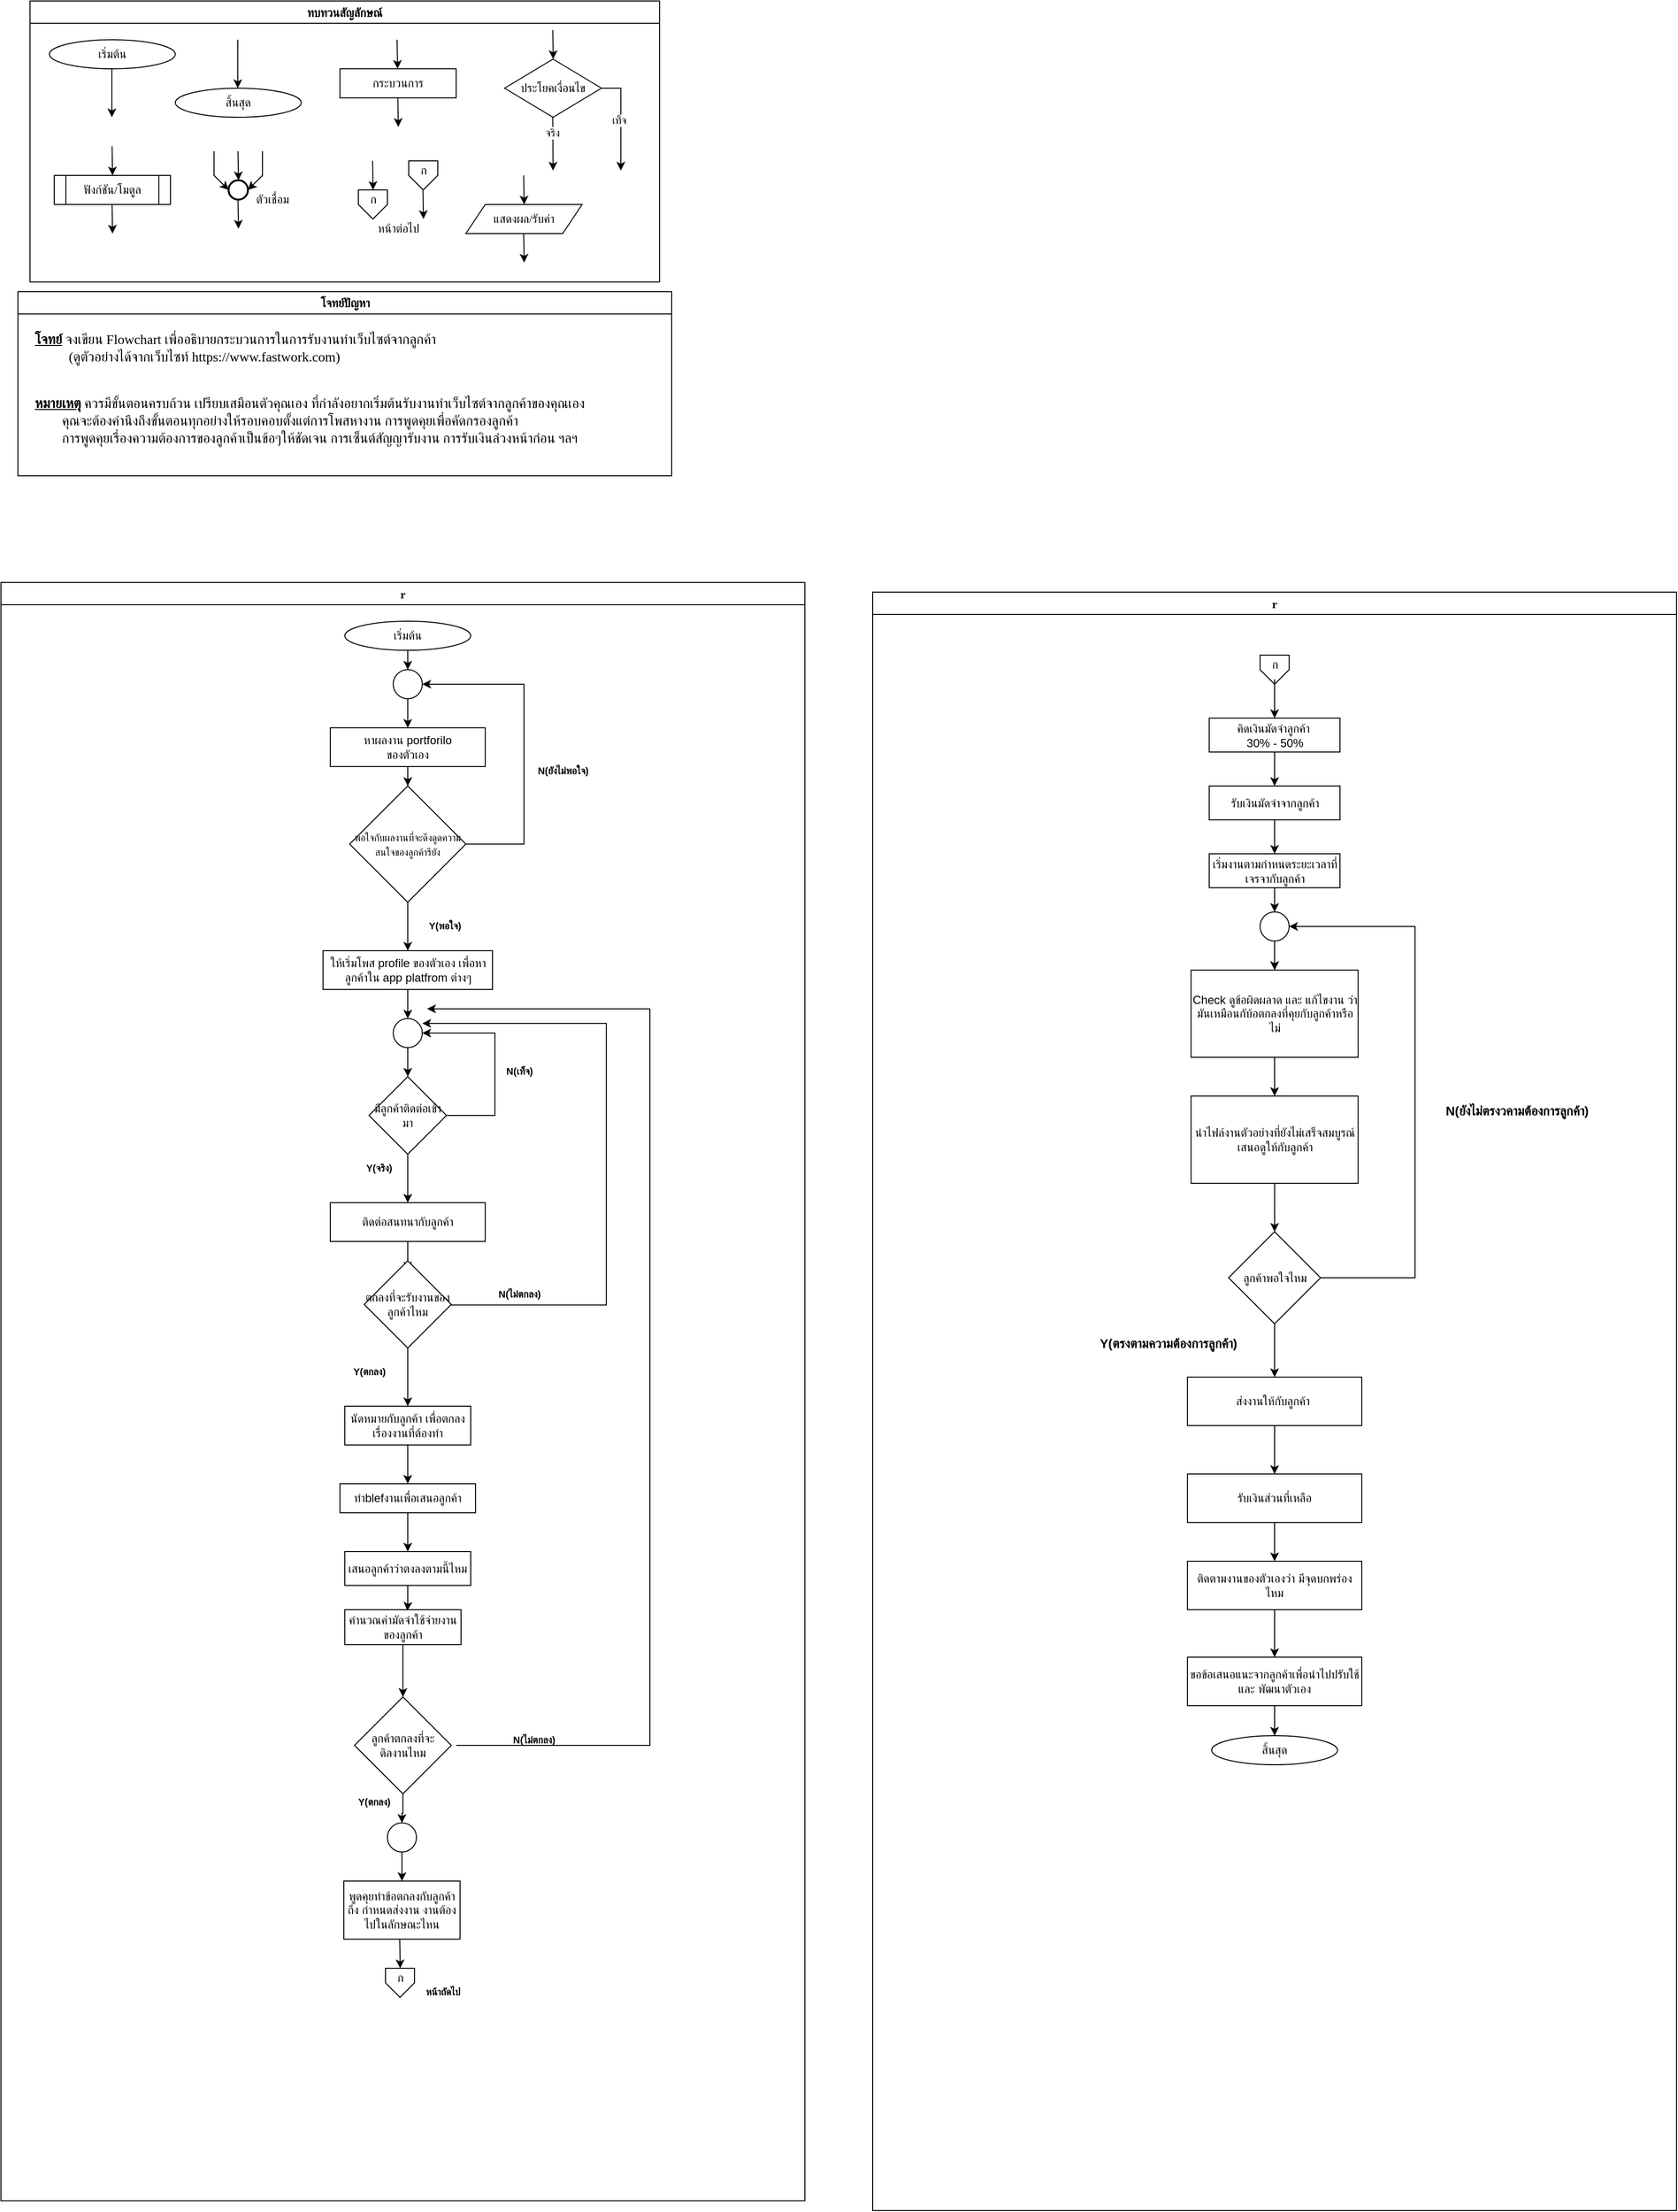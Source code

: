 <mxfile version="28.0.1">
  <diagram name="Page-1" id="x7aE3kxItg45fve8d4ma">
    <mxGraphModel dx="2505" dy="1072" grid="1" gridSize="10" guides="1" tooltips="1" connect="1" arrows="1" fold="1" page="1" pageScale="1" pageWidth="827" pageHeight="1169" math="0" shadow="0">
      <root>
        <mxCell id="0" />
        <mxCell id="1" parent="0" />
        <mxCell id="FYdLCkPqZ9HrTAAn0Wp5-1" value="ทบทวนสัญลักษณ์" style="swimlane;fontFamily=Sarabun;fontSource=https%3A%2F%2Ffonts.googleapis.com%2Fcss%3Ffamily%3DSarabun;" vertex="1" parent="1">
          <mxGeometry x="-720" y="20" width="650" height="290" as="geometry" />
        </mxCell>
        <mxCell id="FYdLCkPqZ9HrTAAn0Wp5-2" value="&lt;font data-font-src=&quot;https://fonts.googleapis.com/css?family=Sarabun&quot; face=&quot;Sarabun&quot;&gt;เริ่มต้น&lt;/font&gt;" style="ellipse;whiteSpace=wrap;html=1;" vertex="1" parent="FYdLCkPqZ9HrTAAn0Wp5-1">
          <mxGeometry x="20" y="40" width="130" height="30" as="geometry" />
        </mxCell>
        <mxCell id="FYdLCkPqZ9HrTAAn0Wp5-3" value="" style="endArrow=classic;html=1;rounded=0;" edge="1" parent="FYdLCkPqZ9HrTAAn0Wp5-1">
          <mxGeometry width="50" height="50" relative="1" as="geometry">
            <mxPoint x="84.5" y="70" as="sourcePoint" />
            <mxPoint x="84.5" y="120" as="targetPoint" />
          </mxGeometry>
        </mxCell>
        <mxCell id="FYdLCkPqZ9HrTAAn0Wp5-4" value="&lt;font face=&quot;Sarabun&quot;&gt;สิ้นสุด&lt;/font&gt;" style="ellipse;whiteSpace=wrap;html=1;" vertex="1" parent="FYdLCkPqZ9HrTAAn0Wp5-1">
          <mxGeometry x="150" y="90" width="130" height="30" as="geometry" />
        </mxCell>
        <mxCell id="FYdLCkPqZ9HrTAAn0Wp5-5" value="" style="endArrow=classic;html=1;rounded=0;" edge="1" parent="FYdLCkPqZ9HrTAAn0Wp5-1">
          <mxGeometry width="50" height="50" relative="1" as="geometry">
            <mxPoint x="214.5" y="40" as="sourcePoint" />
            <mxPoint x="214.5" y="90" as="targetPoint" />
          </mxGeometry>
        </mxCell>
        <mxCell id="FYdLCkPqZ9HrTAAn0Wp5-6" value="กระบวนการ" style="rounded=0;whiteSpace=wrap;html=1;fontFamily=Sarabun;fontSource=https%3A%2F%2Ffonts.googleapis.com%2Fcss%3Ffamily%3DSarabun;" vertex="1" parent="FYdLCkPqZ9HrTAAn0Wp5-1">
          <mxGeometry x="320" y="70" width="120" height="30" as="geometry" />
        </mxCell>
        <mxCell id="FYdLCkPqZ9HrTAAn0Wp5-7" value="" style="endArrow=classic;html=1;rounded=0;" edge="1" parent="FYdLCkPqZ9HrTAAn0Wp5-1">
          <mxGeometry width="50" height="50" relative="1" as="geometry">
            <mxPoint x="379" y="40" as="sourcePoint" />
            <mxPoint x="379.5" y="70" as="targetPoint" />
          </mxGeometry>
        </mxCell>
        <mxCell id="FYdLCkPqZ9HrTAAn0Wp5-8" value="" style="endArrow=classic;html=1;rounded=0;" edge="1" parent="FYdLCkPqZ9HrTAAn0Wp5-1">
          <mxGeometry width="50" height="50" relative="1" as="geometry">
            <mxPoint x="379.75" y="100" as="sourcePoint" />
            <mxPoint x="380.25" y="130" as="targetPoint" />
          </mxGeometry>
        </mxCell>
        <mxCell id="FYdLCkPqZ9HrTAAn0Wp5-9" value="ประโยคเงื่อนไข" style="rhombus;whiteSpace=wrap;html=1;fontFamily=Sarabun;fontSource=https%3A%2F%2Ffonts.googleapis.com%2Fcss%3Ffamily%3DSarabun;" vertex="1" parent="FYdLCkPqZ9HrTAAn0Wp5-1">
          <mxGeometry x="490" y="60" width="100" height="60" as="geometry" />
        </mxCell>
        <mxCell id="FYdLCkPqZ9HrTAAn0Wp5-10" value="" style="endArrow=classic;html=1;rounded=0;" edge="1" parent="FYdLCkPqZ9HrTAAn0Wp5-1">
          <mxGeometry width="50" height="50" relative="1" as="geometry">
            <mxPoint x="539.71" y="30" as="sourcePoint" />
            <mxPoint x="540.21" y="60" as="targetPoint" />
          </mxGeometry>
        </mxCell>
        <mxCell id="FYdLCkPqZ9HrTAAn0Wp5-11" value="" style="endArrow=classic;html=1;rounded=0;" edge="1" parent="FYdLCkPqZ9HrTAAn0Wp5-1">
          <mxGeometry width="50" height="50" relative="1" as="geometry">
            <mxPoint x="539.71" y="120" as="sourcePoint" />
            <mxPoint x="540" y="175" as="targetPoint" />
          </mxGeometry>
        </mxCell>
        <mxCell id="FYdLCkPqZ9HrTAAn0Wp5-12" value="จริง" style="edgeLabel;html=1;align=center;verticalAlign=middle;resizable=0;points=[];fontFamily=Sarabun;fontSource=https%3A%2F%2Ffonts.googleapis.com%2Fcss%3Ffamily%3DSarabun;" vertex="1" connectable="0" parent="FYdLCkPqZ9HrTAAn0Wp5-11">
          <mxGeometry x="-0.414" y="-1" relative="1" as="geometry">
            <mxPoint as="offset" />
          </mxGeometry>
        </mxCell>
        <mxCell id="FYdLCkPqZ9HrTAAn0Wp5-13" value="" style="endArrow=classic;html=1;rounded=0;exitX=1;exitY=0.5;exitDx=0;exitDy=0;" edge="1" parent="FYdLCkPqZ9HrTAAn0Wp5-1" source="FYdLCkPqZ9HrTAAn0Wp5-9">
          <mxGeometry width="50" height="50" relative="1" as="geometry">
            <mxPoint x="620" y="95" as="sourcePoint" />
            <mxPoint x="610" y="175" as="targetPoint" />
            <Array as="points">
              <mxPoint x="610" y="90" />
            </Array>
          </mxGeometry>
        </mxCell>
        <mxCell id="FYdLCkPqZ9HrTAAn0Wp5-14" value="&lt;font data-font-src=&quot;https://fonts.googleapis.com/css?family=Sarabun&quot; face=&quot;Sarabun&quot;&gt;เท็จ&lt;/font&gt;" style="edgeLabel;html=1;align=center;verticalAlign=middle;resizable=0;points=[];" vertex="1" connectable="0" parent="FYdLCkPqZ9HrTAAn0Wp5-13">
          <mxGeometry x="-0.002" y="-2" relative="1" as="geometry">
            <mxPoint as="offset" />
          </mxGeometry>
        </mxCell>
        <mxCell id="FYdLCkPqZ9HrTAAn0Wp5-15" value="&lt;font data-font-src=&quot;https://fonts.googleapis.com/css?family=Sarabun&quot; face=&quot;Sarabun&quot;&gt;ฟังก์ชัน/โมดูล&lt;/font&gt;" style="shape=process;whiteSpace=wrap;html=1;backgroundOutline=1;" vertex="1" parent="FYdLCkPqZ9HrTAAn0Wp5-1">
          <mxGeometry x="25" y="180" width="120" height="30" as="geometry" />
        </mxCell>
        <mxCell id="FYdLCkPqZ9HrTAAn0Wp5-16" value="" style="endArrow=classic;html=1;rounded=0;" edge="1" parent="FYdLCkPqZ9HrTAAn0Wp5-1">
          <mxGeometry width="50" height="50" relative="1" as="geometry">
            <mxPoint x="84.71" y="150" as="sourcePoint" />
            <mxPoint x="85.21" y="180" as="targetPoint" />
          </mxGeometry>
        </mxCell>
        <mxCell id="FYdLCkPqZ9HrTAAn0Wp5-17" value="" style="endArrow=classic;html=1;rounded=0;" edge="1" parent="FYdLCkPqZ9HrTAAn0Wp5-1">
          <mxGeometry width="50" height="50" relative="1" as="geometry">
            <mxPoint x="84.71" y="210" as="sourcePoint" />
            <mxPoint x="85.21" y="240" as="targetPoint" />
          </mxGeometry>
        </mxCell>
        <mxCell id="FYdLCkPqZ9HrTAAn0Wp5-18" value="" style="strokeWidth=2;html=1;shape=mxgraph.flowchart.start_2;whiteSpace=wrap;" vertex="1" parent="FYdLCkPqZ9HrTAAn0Wp5-1">
          <mxGeometry x="205" y="185" width="20" height="20" as="geometry" />
        </mxCell>
        <mxCell id="FYdLCkPqZ9HrTAAn0Wp5-19" value="" style="endArrow=classic;html=1;rounded=0;" edge="1" parent="FYdLCkPqZ9HrTAAn0Wp5-1">
          <mxGeometry width="50" height="50" relative="1" as="geometry">
            <mxPoint x="214.71" y="155" as="sourcePoint" />
            <mxPoint x="215.21" y="185" as="targetPoint" />
          </mxGeometry>
        </mxCell>
        <mxCell id="FYdLCkPqZ9HrTAAn0Wp5-20" value="" style="endArrow=classic;html=1;rounded=0;entryX=0;entryY=0.5;entryDx=0;entryDy=0;entryPerimeter=0;" edge="1" parent="FYdLCkPqZ9HrTAAn0Wp5-1" target="FYdLCkPqZ9HrTAAn0Wp5-18">
          <mxGeometry width="50" height="50" relative="1" as="geometry">
            <mxPoint x="190.0" y="155" as="sourcePoint" />
            <mxPoint x="190.5" y="185" as="targetPoint" />
            <Array as="points">
              <mxPoint x="190" y="180" />
            </Array>
          </mxGeometry>
        </mxCell>
        <mxCell id="FYdLCkPqZ9HrTAAn0Wp5-21" value="" style="endArrow=classic;html=1;rounded=0;entryX=1;entryY=0.5;entryDx=0;entryDy=0;entryPerimeter=0;" edge="1" parent="FYdLCkPqZ9HrTAAn0Wp5-1" target="FYdLCkPqZ9HrTAAn0Wp5-18">
          <mxGeometry width="50" height="50" relative="1" as="geometry">
            <mxPoint x="240.0" y="155" as="sourcePoint" />
            <mxPoint x="240.5" y="185" as="targetPoint" />
            <Array as="points">
              <mxPoint x="240" y="180" />
            </Array>
          </mxGeometry>
        </mxCell>
        <mxCell id="FYdLCkPqZ9HrTAAn0Wp5-22" value="" style="endArrow=classic;html=1;rounded=0;" edge="1" parent="FYdLCkPqZ9HrTAAn0Wp5-1">
          <mxGeometry width="50" height="50" relative="1" as="geometry">
            <mxPoint x="214.71" y="205" as="sourcePoint" />
            <mxPoint x="215.21" y="235" as="targetPoint" />
          </mxGeometry>
        </mxCell>
        <mxCell id="FYdLCkPqZ9HrTAAn0Wp5-23" value="&lt;font data-font-src=&quot;https://fonts.googleapis.com/css?family=Sarabun&quot; face=&quot;Sarabun&quot;&gt;ตัวเชื่อม&lt;/font&gt;" style="text;html=1;align=center;verticalAlign=middle;resizable=0;points=[];autosize=1;strokeColor=none;fillColor=none;" vertex="1" parent="FYdLCkPqZ9HrTAAn0Wp5-1">
          <mxGeometry x="220" y="190" width="60" height="30" as="geometry" />
        </mxCell>
        <mxCell id="FYdLCkPqZ9HrTAAn0Wp5-24" value="" style="endArrow=classic;html=1;rounded=0;" edge="1" parent="FYdLCkPqZ9HrTAAn0Wp5-1">
          <mxGeometry width="50" height="50" relative="1" as="geometry">
            <mxPoint x="353.71" y="165" as="sourcePoint" />
            <mxPoint x="354.21" y="195" as="targetPoint" />
          </mxGeometry>
        </mxCell>
        <mxCell id="FYdLCkPqZ9HrTAAn0Wp5-25" value="" style="verticalLabelPosition=bottom;verticalAlign=top;html=1;shape=offPageConnector;rounded=0;size=0.5;" vertex="1" parent="FYdLCkPqZ9HrTAAn0Wp5-1">
          <mxGeometry x="339" y="195" width="30" height="30" as="geometry" />
        </mxCell>
        <mxCell id="FYdLCkPqZ9HrTAAn0Wp5-26" value="" style="endArrow=classic;html=1;rounded=0;" edge="1" parent="FYdLCkPqZ9HrTAAn0Wp5-1">
          <mxGeometry width="50" height="50" relative="1" as="geometry">
            <mxPoint x="405.71" y="195" as="sourcePoint" />
            <mxPoint x="406.21" y="225" as="targetPoint" />
          </mxGeometry>
        </mxCell>
        <mxCell id="FYdLCkPqZ9HrTAAn0Wp5-27" value="" style="verticalLabelPosition=bottom;verticalAlign=top;html=1;shape=offPageConnector;rounded=0;size=0.5;" vertex="1" parent="FYdLCkPqZ9HrTAAn0Wp5-1">
          <mxGeometry x="391" y="165" width="30" height="30" as="geometry" />
        </mxCell>
        <mxCell id="FYdLCkPqZ9HrTAAn0Wp5-28" value="หน้าต่อไป" style="text;html=1;align=center;verticalAlign=middle;resizable=0;points=[];autosize=1;strokeColor=none;fillColor=none;fontFamily=Sarabun;fontSource=https%3A%2F%2Ffonts.googleapis.com%2Fcss%3Ffamily%3DSarabun;" vertex="1" parent="FYdLCkPqZ9HrTAAn0Wp5-1">
          <mxGeometry x="345" y="220" width="70" height="30" as="geometry" />
        </mxCell>
        <mxCell id="FYdLCkPqZ9HrTAAn0Wp5-29" value="ก" style="text;html=1;align=center;verticalAlign=middle;resizable=0;points=[];autosize=1;strokeColor=none;fillColor=none;fontFamily=Sarabun;fontSource=https%3A%2F%2Ffonts.googleapis.com%2Fcss%3Ffamily%3DSarabun;" vertex="1" parent="FYdLCkPqZ9HrTAAn0Wp5-1">
          <mxGeometry x="339" y="190" width="30" height="30" as="geometry" />
        </mxCell>
        <mxCell id="FYdLCkPqZ9HrTAAn0Wp5-30" value="ก" style="text;html=1;align=center;verticalAlign=middle;resizable=0;points=[];autosize=1;strokeColor=none;fillColor=none;fontFamily=Sarabun;fontSource=https%3A%2F%2Ffonts.googleapis.com%2Fcss%3Ffamily%3DSarabun;" vertex="1" parent="FYdLCkPqZ9HrTAAn0Wp5-1">
          <mxGeometry x="391" y="160" width="30" height="30" as="geometry" />
        </mxCell>
        <mxCell id="FYdLCkPqZ9HrTAAn0Wp5-31" value="แสดงผล/รับค่า" style="shape=parallelogram;perimeter=parallelogramPerimeter;whiteSpace=wrap;html=1;fixedSize=1;fontFamily=Sarabun;fontSource=https%3A%2F%2Ffonts.googleapis.com%2Fcss%3Ffamily%3DSarabun;" vertex="1" parent="FYdLCkPqZ9HrTAAn0Wp5-1">
          <mxGeometry x="450" y="210" width="120" height="30" as="geometry" />
        </mxCell>
        <mxCell id="FYdLCkPqZ9HrTAAn0Wp5-32" value="" style="endArrow=classic;html=1;rounded=0;" edge="1" parent="FYdLCkPqZ9HrTAAn0Wp5-1">
          <mxGeometry width="50" height="50" relative="1" as="geometry">
            <mxPoint x="509.71" y="180" as="sourcePoint" />
            <mxPoint x="510.21" y="210" as="targetPoint" />
          </mxGeometry>
        </mxCell>
        <mxCell id="FYdLCkPqZ9HrTAAn0Wp5-33" value="" style="endArrow=classic;html=1;rounded=0;" edge="1" parent="FYdLCkPqZ9HrTAAn0Wp5-1">
          <mxGeometry width="50" height="50" relative="1" as="geometry">
            <mxPoint x="509.71" y="240" as="sourcePoint" />
            <mxPoint x="510.21" y="270" as="targetPoint" />
          </mxGeometry>
        </mxCell>
        <mxCell id="FYdLCkPqZ9HrTAAn0Wp5-34" value="r" style="swimlane;fontFamily=Sarabun;fontSource=https%3A%2F%2Ffonts.googleapis.com%2Fcss%3Ffamily%3DSarabun;" vertex="1" parent="1">
          <mxGeometry x="-750" y="620" width="830" height="1670" as="geometry" />
        </mxCell>
        <mxCell id="FYdLCkPqZ9HrTAAn0Wp5-51" style="edgeStyle=orthogonalEdgeStyle;rounded=0;orthogonalLoop=1;jettySize=auto;html=1;" edge="1" parent="FYdLCkPqZ9HrTAAn0Wp5-34" source="FYdLCkPqZ9HrTAAn0Wp5-35" target="FYdLCkPqZ9HrTAAn0Wp5-46">
          <mxGeometry relative="1" as="geometry" />
        </mxCell>
        <mxCell id="FYdLCkPqZ9HrTAAn0Wp5-35" value="&lt;font data-font-src=&quot;https://fonts.googleapis.com/css?family=Sarabun&quot; face=&quot;Sarabun&quot;&gt;เริ่มต้น&lt;/font&gt;" style="ellipse;whiteSpace=wrap;html=1;" vertex="1" parent="FYdLCkPqZ9HrTAAn0Wp5-34">
          <mxGeometry x="355" y="40" width="130" height="30" as="geometry" />
        </mxCell>
        <mxCell id="FYdLCkPqZ9HrTAAn0Wp5-48" style="edgeStyle=orthogonalEdgeStyle;rounded=0;orthogonalLoop=1;jettySize=auto;html=1;" edge="1" parent="FYdLCkPqZ9HrTAAn0Wp5-34" source="FYdLCkPqZ9HrTAAn0Wp5-40" target="FYdLCkPqZ9HrTAAn0Wp5-45">
          <mxGeometry relative="1" as="geometry" />
        </mxCell>
        <mxCell id="FYdLCkPqZ9HrTAAn0Wp5-40" value="หาผลงาน portforilo&lt;div&gt;ของตัวเอง&lt;/div&gt;" style="rounded=0;whiteSpace=wrap;html=1;" vertex="1" parent="FYdLCkPqZ9HrTAAn0Wp5-34">
          <mxGeometry x="340" y="150" width="160" height="40" as="geometry" />
        </mxCell>
        <mxCell id="FYdLCkPqZ9HrTAAn0Wp5-53" style="edgeStyle=orthogonalEdgeStyle;rounded=0;orthogonalLoop=1;jettySize=auto;html=1;entryX=1;entryY=0.5;entryDx=0;entryDy=0;" edge="1" parent="FYdLCkPqZ9HrTAAn0Wp5-34" source="FYdLCkPqZ9HrTAAn0Wp5-45" target="FYdLCkPqZ9HrTAAn0Wp5-46">
          <mxGeometry relative="1" as="geometry">
            <Array as="points">
              <mxPoint x="540" y="270" />
              <mxPoint x="540" y="105" />
            </Array>
          </mxGeometry>
        </mxCell>
        <mxCell id="FYdLCkPqZ9HrTAAn0Wp5-59" style="edgeStyle=orthogonalEdgeStyle;rounded=0;orthogonalLoop=1;jettySize=auto;html=1;entryX=0.5;entryY=0;entryDx=0;entryDy=0;" edge="1" parent="FYdLCkPqZ9HrTAAn0Wp5-34" source="FYdLCkPqZ9HrTAAn0Wp5-45" target="FYdLCkPqZ9HrTAAn0Wp5-57">
          <mxGeometry relative="1" as="geometry" />
        </mxCell>
        <mxCell id="FYdLCkPqZ9HrTAAn0Wp5-45" value="&lt;font style=&quot;font-size: 10px;&quot;&gt;พอใจกับผลงานที่จะดึงดูดความสนใจของลูกค้ารึยัง&lt;/font&gt;" style="rhombus;whiteSpace=wrap;html=1;" vertex="1" parent="FYdLCkPqZ9HrTAAn0Wp5-34">
          <mxGeometry x="360" y="210" width="120" height="120" as="geometry" />
        </mxCell>
        <mxCell id="FYdLCkPqZ9HrTAAn0Wp5-49" style="edgeStyle=orthogonalEdgeStyle;rounded=0;orthogonalLoop=1;jettySize=auto;html=1;entryX=0.5;entryY=0;entryDx=0;entryDy=0;" edge="1" parent="FYdLCkPqZ9HrTAAn0Wp5-34" source="FYdLCkPqZ9HrTAAn0Wp5-46" target="FYdLCkPqZ9HrTAAn0Wp5-40">
          <mxGeometry relative="1" as="geometry" />
        </mxCell>
        <mxCell id="FYdLCkPqZ9HrTAAn0Wp5-46" value="" style="ellipse;whiteSpace=wrap;html=1;aspect=fixed;" vertex="1" parent="FYdLCkPqZ9HrTAAn0Wp5-34">
          <mxGeometry x="405" y="90" width="30" height="30" as="geometry" />
        </mxCell>
        <mxCell id="FYdLCkPqZ9HrTAAn0Wp5-47" value="" style="edgeStyle=orthogonalEdgeStyle;rounded=0;orthogonalLoop=1;jettySize=auto;html=1;" edge="1" parent="FYdLCkPqZ9HrTAAn0Wp5-34">
          <mxGeometry relative="1" as="geometry">
            <mxPoint x="419.58" y="80" as="targetPoint" />
            <mxPoint x="419.58" y="80" as="sourcePoint" />
          </mxGeometry>
        </mxCell>
        <mxCell id="FYdLCkPqZ9HrTAAn0Wp5-54" value="&lt;font style=&quot;font-size: 10px;&quot;&gt;N(ยังไม่พอใจ)&lt;/font&gt;" style="text;strokeColor=none;fillColor=none;html=1;fontSize=24;fontStyle=1;verticalAlign=middle;align=center;" vertex="1" parent="FYdLCkPqZ9HrTAAn0Wp5-34">
          <mxGeometry x="530" y="170" width="100" height="40" as="geometry" />
        </mxCell>
        <mxCell id="FYdLCkPqZ9HrTAAn0Wp5-56" value="&lt;span style=&quot;font-size: 10px;&quot;&gt;Y(พอใจ)&lt;/span&gt;" style="text;strokeColor=none;fillColor=none;html=1;fontSize=24;fontStyle=1;verticalAlign=middle;align=center;" vertex="1" parent="FYdLCkPqZ9HrTAAn0Wp5-34">
          <mxGeometry x="407.5" y="330" width="100" height="40" as="geometry" />
        </mxCell>
        <mxCell id="FYdLCkPqZ9HrTAAn0Wp5-62" style="edgeStyle=orthogonalEdgeStyle;rounded=0;orthogonalLoop=1;jettySize=auto;html=1;entryX=0.5;entryY=0;entryDx=0;entryDy=0;" edge="1" parent="FYdLCkPqZ9HrTAAn0Wp5-34" source="FYdLCkPqZ9HrTAAn0Wp5-57" target="FYdLCkPqZ9HrTAAn0Wp5-61">
          <mxGeometry relative="1" as="geometry" />
        </mxCell>
        <mxCell id="FYdLCkPqZ9HrTAAn0Wp5-57" value="ให้เริ่มโพส profile ของตัวเอง เพื่อหาลูกค้าใน app platfrom ต่างๆ" style="rounded=0;whiteSpace=wrap;html=1;" vertex="1" parent="FYdLCkPqZ9HrTAAn0Wp5-34">
          <mxGeometry x="332.5" y="380" width="175" height="40" as="geometry" />
        </mxCell>
        <mxCell id="FYdLCkPqZ9HrTAAn0Wp5-64" style="edgeStyle=orthogonalEdgeStyle;rounded=0;orthogonalLoop=1;jettySize=auto;html=1;entryX=0.5;entryY=0;entryDx=0;entryDy=0;" edge="1" parent="FYdLCkPqZ9HrTAAn0Wp5-34" source="FYdLCkPqZ9HrTAAn0Wp5-61" target="FYdLCkPqZ9HrTAAn0Wp5-63">
          <mxGeometry relative="1" as="geometry" />
        </mxCell>
        <mxCell id="FYdLCkPqZ9HrTAAn0Wp5-61" value="" style="ellipse;whiteSpace=wrap;html=1;aspect=fixed;" vertex="1" parent="FYdLCkPqZ9HrTAAn0Wp5-34">
          <mxGeometry x="405" y="450" width="30" height="30" as="geometry" />
        </mxCell>
        <mxCell id="FYdLCkPqZ9HrTAAn0Wp5-65" style="edgeStyle=orthogonalEdgeStyle;rounded=0;orthogonalLoop=1;jettySize=auto;html=1;entryX=1;entryY=0.5;entryDx=0;entryDy=0;" edge="1" parent="FYdLCkPqZ9HrTAAn0Wp5-34" source="FYdLCkPqZ9HrTAAn0Wp5-63" target="FYdLCkPqZ9HrTAAn0Wp5-61">
          <mxGeometry relative="1" as="geometry">
            <Array as="points">
              <mxPoint x="510" y="550" />
              <mxPoint x="510" y="465" />
            </Array>
          </mxGeometry>
        </mxCell>
        <mxCell id="FYdLCkPqZ9HrTAAn0Wp5-88" style="edgeStyle=orthogonalEdgeStyle;rounded=0;orthogonalLoop=1;jettySize=auto;html=1;" edge="1" parent="FYdLCkPqZ9HrTAAn0Wp5-34" source="FYdLCkPqZ9HrTAAn0Wp5-63">
          <mxGeometry relative="1" as="geometry">
            <mxPoint x="420" y="640" as="targetPoint" />
          </mxGeometry>
        </mxCell>
        <mxCell id="FYdLCkPqZ9HrTAAn0Wp5-63" value="มีลูกค้าติดต่อเข้ามา" style="rhombus;whiteSpace=wrap;html=1;" vertex="1" parent="FYdLCkPqZ9HrTAAn0Wp5-34">
          <mxGeometry x="380" y="510" width="80" height="80" as="geometry" />
        </mxCell>
        <mxCell id="FYdLCkPqZ9HrTAAn0Wp5-66" value="&lt;span style=&quot;font-size: 10px;&quot;&gt;N(เท็จ)&lt;/span&gt;" style="text;strokeColor=none;fillColor=none;html=1;fontSize=24;fontStyle=1;verticalAlign=middle;align=center;" vertex="1" parent="FYdLCkPqZ9HrTAAn0Wp5-34">
          <mxGeometry x="485" y="480" width="100" height="40" as="geometry" />
        </mxCell>
        <mxCell id="FYdLCkPqZ9HrTAAn0Wp5-89" value="&lt;span style=&quot;font-size: 10px;&quot;&gt;Y(จริง)&lt;/span&gt;" style="text;strokeColor=none;fillColor=none;html=1;fontSize=24;fontStyle=1;verticalAlign=middle;align=center;" vertex="1" parent="FYdLCkPqZ9HrTAAn0Wp5-34">
          <mxGeometry x="340" y="580" width="100" height="40" as="geometry" />
        </mxCell>
        <mxCell id="FYdLCkPqZ9HrTAAn0Wp5-93" style="edgeStyle=orthogonalEdgeStyle;rounded=0;orthogonalLoop=1;jettySize=auto;html=1;entryX=0.5;entryY=0;entryDx=0;entryDy=0;" edge="1" parent="FYdLCkPqZ9HrTAAn0Wp5-34" source="FYdLCkPqZ9HrTAAn0Wp5-90">
          <mxGeometry relative="1" as="geometry">
            <mxPoint x="420" y="710" as="targetPoint" />
          </mxGeometry>
        </mxCell>
        <mxCell id="FYdLCkPqZ9HrTAAn0Wp5-90" value="ติดต่อสนทนากับลูกค้า" style="rounded=0;whiteSpace=wrap;html=1;" vertex="1" parent="FYdLCkPqZ9HrTAAn0Wp5-34">
          <mxGeometry x="340" y="640" width="160" height="40" as="geometry" />
        </mxCell>
        <mxCell id="FYdLCkPqZ9HrTAAn0Wp5-99" style="edgeStyle=orthogonalEdgeStyle;rounded=0;orthogonalLoop=1;jettySize=auto;html=1;exitX=0.973;exitY=0.507;exitDx=0;exitDy=0;exitPerimeter=0;" edge="1" parent="FYdLCkPqZ9HrTAAn0Wp5-34" source="FYdLCkPqZ9HrTAAn0Wp5-97">
          <mxGeometry relative="1" as="geometry">
            <mxPoint x="470" y="760" as="sourcePoint" />
            <mxPoint x="435" y="455" as="targetPoint" />
            <Array as="points">
              <mxPoint x="625" y="746" />
              <mxPoint x="625" y="455" />
            </Array>
          </mxGeometry>
        </mxCell>
        <mxCell id="FYdLCkPqZ9HrTAAn0Wp5-107" value="" style="edgeStyle=orthogonalEdgeStyle;rounded=0;orthogonalLoop=1;jettySize=auto;html=1;" edge="1" parent="FYdLCkPqZ9HrTAAn0Wp5-34" source="FYdLCkPqZ9HrTAAn0Wp5-97" target="FYdLCkPqZ9HrTAAn0Wp5-106">
          <mxGeometry relative="1" as="geometry" />
        </mxCell>
        <mxCell id="FYdLCkPqZ9HrTAAn0Wp5-97" value="ตกลงที่จะรับงานของลูกค้าไหม" style="rhombus;whiteSpace=wrap;html=1;rounded=0;" vertex="1" parent="FYdLCkPqZ9HrTAAn0Wp5-34">
          <mxGeometry x="375" y="700" width="90" height="90" as="geometry" />
        </mxCell>
        <mxCell id="FYdLCkPqZ9HrTAAn0Wp5-103" value="&lt;span style=&quot;font-size: 10px;&quot;&gt;N(ไม่ตกลง)&lt;/span&gt;" style="text;strokeColor=none;fillColor=none;html=1;fontSize=24;fontStyle=1;verticalAlign=middle;align=center;" vertex="1" parent="FYdLCkPqZ9HrTAAn0Wp5-34">
          <mxGeometry x="485" y="710" width="100" height="40" as="geometry" />
        </mxCell>
        <mxCell id="FYdLCkPqZ9HrTAAn0Wp5-104" value="&lt;span style=&quot;font-size: 10px;&quot;&gt;Y(ตกลง)&lt;/span&gt;" style="text;strokeColor=none;fillColor=none;html=1;fontSize=24;fontStyle=1;verticalAlign=middle;align=center;" vertex="1" parent="FYdLCkPqZ9HrTAAn0Wp5-34">
          <mxGeometry x="330" y="790" width="100" height="40" as="geometry" />
        </mxCell>
        <mxCell id="FYdLCkPqZ9HrTAAn0Wp5-111" value="" style="edgeStyle=orthogonalEdgeStyle;rounded=0;orthogonalLoop=1;jettySize=auto;html=1;" edge="1" parent="FYdLCkPqZ9HrTAAn0Wp5-34" source="FYdLCkPqZ9HrTAAn0Wp5-106" target="FYdLCkPqZ9HrTAAn0Wp5-110">
          <mxGeometry relative="1" as="geometry" />
        </mxCell>
        <mxCell id="FYdLCkPqZ9HrTAAn0Wp5-106" value="นัดหมายกับลูกค้า เพื่อตกลงเรื่องงานที่ต้องทำ" style="whiteSpace=wrap;html=1;rounded=0;" vertex="1" parent="FYdLCkPqZ9HrTAAn0Wp5-34">
          <mxGeometry x="355" y="850" width="130" height="40" as="geometry" />
        </mxCell>
        <mxCell id="FYdLCkPqZ9HrTAAn0Wp5-114" value="" style="edgeStyle=orthogonalEdgeStyle;rounded=0;orthogonalLoop=1;jettySize=auto;html=1;" edge="1" parent="FYdLCkPqZ9HrTAAn0Wp5-34" source="FYdLCkPqZ9HrTAAn0Wp5-110" target="FYdLCkPqZ9HrTAAn0Wp5-113">
          <mxGeometry relative="1" as="geometry" />
        </mxCell>
        <mxCell id="FYdLCkPqZ9HrTAAn0Wp5-110" value="ทำblefงานเพื่อเสนอลูกค้า" style="whiteSpace=wrap;html=1;rounded=0;" vertex="1" parent="FYdLCkPqZ9HrTAAn0Wp5-34">
          <mxGeometry x="350" y="930" width="140" height="30" as="geometry" />
        </mxCell>
        <mxCell id="FYdLCkPqZ9HrTAAn0Wp5-113" value="เสนอลูกค้าว่าตงลงตามนี้ไหม" style="whiteSpace=wrap;html=1;rounded=0;" vertex="1" parent="FYdLCkPqZ9HrTAAn0Wp5-34">
          <mxGeometry x="355" y="1000" width="130" height="35" as="geometry" />
        </mxCell>
        <mxCell id="FYdLCkPqZ9HrTAAn0Wp5-132" value="" style="edgeStyle=orthogonalEdgeStyle;rounded=0;orthogonalLoop=1;jettySize=auto;html=1;" edge="1" parent="FYdLCkPqZ9HrTAAn0Wp5-34" source="FYdLCkPqZ9HrTAAn0Wp5-136" target="FYdLCkPqZ9HrTAAn0Wp5-131">
          <mxGeometry relative="1" as="geometry" />
        </mxCell>
        <mxCell id="FYdLCkPqZ9HrTAAn0Wp5-115" value="ลูกค้าตกลงที่จะ&lt;div&gt;ดิลงานไหม&lt;/div&gt;" style="rhombus;whiteSpace=wrap;html=1;rounded=0;" vertex="1" parent="FYdLCkPqZ9HrTAAn0Wp5-34">
          <mxGeometry x="365" y="1150" width="100" height="100" as="geometry" />
        </mxCell>
        <mxCell id="FYdLCkPqZ9HrTAAn0Wp5-125" style="edgeStyle=orthogonalEdgeStyle;rounded=0;orthogonalLoop=1;jettySize=auto;html=1;entryX=0.5;entryY=0;entryDx=0;entryDy=0;" edge="1" parent="FYdLCkPqZ9HrTAAn0Wp5-34" source="FYdLCkPqZ9HrTAAn0Wp5-118" target="FYdLCkPqZ9HrTAAn0Wp5-115">
          <mxGeometry relative="1" as="geometry" />
        </mxCell>
        <mxCell id="FYdLCkPqZ9HrTAAn0Wp5-118" value="คำนวณค่ามัดจำใช้จ่ายงานของลูกค้า" style="whiteSpace=wrap;html=1;rounded=0;" vertex="1" parent="FYdLCkPqZ9HrTAAn0Wp5-34">
          <mxGeometry x="355" y="1060" width="120" height="36" as="geometry" />
        </mxCell>
        <mxCell id="FYdLCkPqZ9HrTAAn0Wp5-123" style="edgeStyle=orthogonalEdgeStyle;rounded=0;orthogonalLoop=1;jettySize=auto;html=1;" edge="1" parent="FYdLCkPqZ9HrTAAn0Wp5-34">
          <mxGeometry relative="1" as="geometry">
            <mxPoint x="440" y="440" as="targetPoint" />
            <mxPoint x="470" y="1200" as="sourcePoint" />
            <Array as="points">
              <mxPoint x="670" y="1200" />
              <mxPoint x="670" y="440" />
            </Array>
          </mxGeometry>
        </mxCell>
        <mxCell id="FYdLCkPqZ9HrTAAn0Wp5-124" style="edgeStyle=orthogonalEdgeStyle;rounded=0;orthogonalLoop=1;jettySize=auto;html=1;entryX=0.538;entryY=0.029;entryDx=0;entryDy=0;entryPerimeter=0;" edge="1" parent="FYdLCkPqZ9HrTAAn0Wp5-34" source="FYdLCkPqZ9HrTAAn0Wp5-113" target="FYdLCkPqZ9HrTAAn0Wp5-118">
          <mxGeometry relative="1" as="geometry" />
        </mxCell>
        <mxCell id="FYdLCkPqZ9HrTAAn0Wp5-128" value="&lt;span style=&quot;font-size: 10px;&quot;&gt;N(ไม่ตกลง)&lt;/span&gt;" style="text;strokeColor=none;fillColor=none;html=1;fontSize=24;fontStyle=1;verticalAlign=middle;align=center;" vertex="1" parent="FYdLCkPqZ9HrTAAn0Wp5-34">
          <mxGeometry x="500" y="1170" width="100" height="40" as="geometry" />
        </mxCell>
        <mxCell id="FYdLCkPqZ9HrTAAn0Wp5-129" value="&lt;span style=&quot;font-size: 10px;&quot;&gt;Y(ตกลง)&lt;/span&gt;" style="text;strokeColor=none;fillColor=none;html=1;fontSize=24;fontStyle=1;verticalAlign=middle;align=center;" vertex="1" parent="FYdLCkPqZ9HrTAAn0Wp5-34">
          <mxGeometry x="335" y="1234" width="100" height="40" as="geometry" />
        </mxCell>
        <mxCell id="FYdLCkPqZ9HrTAAn0Wp5-131" value="พูดคุยทำข้อตกลงกับลูกค้าถึง กำหนดส่งงาน งานต้องไปในลักษณะไหน" style="whiteSpace=wrap;html=1;rounded=0;" vertex="1" parent="FYdLCkPqZ9HrTAAn0Wp5-34">
          <mxGeometry x="354" y="1340" width="120" height="60" as="geometry" />
        </mxCell>
        <mxCell id="FYdLCkPqZ9HrTAAn0Wp5-137" value="" style="edgeStyle=orthogonalEdgeStyle;rounded=0;orthogonalLoop=1;jettySize=auto;html=1;" edge="1" parent="FYdLCkPqZ9HrTAAn0Wp5-34" source="FYdLCkPqZ9HrTAAn0Wp5-115" target="FYdLCkPqZ9HrTAAn0Wp5-136">
          <mxGeometry relative="1" as="geometry">
            <mxPoint x="-295" y="1770" as="sourcePoint" />
            <mxPoint x="-295" y="1840" as="targetPoint" />
          </mxGeometry>
        </mxCell>
        <mxCell id="FYdLCkPqZ9HrTAAn0Wp5-136" value="" style="ellipse;whiteSpace=wrap;html=1;aspect=fixed;" vertex="1" parent="FYdLCkPqZ9HrTAAn0Wp5-34">
          <mxGeometry x="399" y="1280" width="30" height="30" as="geometry" />
        </mxCell>
        <mxCell id="FYdLCkPqZ9HrTAAn0Wp5-149" value="" style="endArrow=classic;html=1;rounded=0;" edge="1" parent="FYdLCkPqZ9HrTAAn0Wp5-34">
          <mxGeometry width="50" height="50" relative="1" as="geometry">
            <mxPoint x="411.71" y="1400" as="sourcePoint" />
            <mxPoint x="412.21" y="1430" as="targetPoint" />
          </mxGeometry>
        </mxCell>
        <mxCell id="FYdLCkPqZ9HrTAAn0Wp5-150" value="" style="verticalLabelPosition=bottom;verticalAlign=top;html=1;shape=offPageConnector;rounded=0;size=0.5;" vertex="1" parent="FYdLCkPqZ9HrTAAn0Wp5-34">
          <mxGeometry x="397" y="1430" width="30" height="30" as="geometry" />
        </mxCell>
        <mxCell id="FYdLCkPqZ9HrTAAn0Wp5-152" value="ก" style="text;html=1;align=center;verticalAlign=middle;resizable=0;points=[];autosize=1;strokeColor=none;fillColor=none;fontFamily=Sarabun;fontSource=https%3A%2F%2Ffonts.googleapis.com%2Fcss%3Ffamily%3DSarabun;" vertex="1" parent="FYdLCkPqZ9HrTAAn0Wp5-34">
          <mxGeometry x="397" y="1425" width="30" height="30" as="geometry" />
        </mxCell>
        <mxCell id="FYdLCkPqZ9HrTAAn0Wp5-153" value="&lt;span style=&quot;font-size: 10px;&quot;&gt;หน้าถัดไป&lt;/span&gt;" style="text;strokeColor=none;fillColor=none;html=1;fontSize=24;fontStyle=1;verticalAlign=middle;align=center;" vertex="1" parent="FYdLCkPqZ9HrTAAn0Wp5-34">
          <mxGeometry x="429" y="1445" width="53" height="10" as="geometry" />
        </mxCell>
        <mxCell id="FYdLCkPqZ9HrTAAn0Wp5-37" value="&lt;font data-font-src=&quot;https://fonts.googleapis.com/css?family=Sarabun&quot; face=&quot;Sarabun&quot;&gt;โจทย์ปัญหา&lt;/font&gt;" style="swimlane;whiteSpace=wrap;html=1;" vertex="1" parent="1">
          <mxGeometry x="-732.5" y="320" width="675" height="190" as="geometry" />
        </mxCell>
        <mxCell id="FYdLCkPqZ9HrTAAn0Wp5-38" value="&lt;p style=&quot;line-height: 120%;&quot;&gt;&lt;font data-font-src=&quot;https://fonts.googleapis.com/css?family=Sarabun&quot; face=&quot;Sarabun&quot; style=&quot;font-size: 14px;&quot;&gt;&lt;b&gt;&lt;u&gt;โจทย์&lt;/u&gt;&lt;/b&gt; จงเขียน Flowchart เพื่ออธิบายกระบวนการในการรับงานทำเว็บไซต์จากลูกค้า&lt;br&gt;&amp;nbsp; &amp;nbsp; &amp;nbsp; &amp;nbsp; &amp;nbsp; (ดูตัวอย่างได้จากเว็บไซท์ https://www.fastwork.com)&lt;br&gt;&lt;/font&gt;&lt;br&gt;&lt;/p&gt;&lt;p style=&quot;line-height: 120%;&quot;&gt;&lt;font face=&quot;Sarabun&quot;&gt;&lt;b&gt;&lt;u&gt;หมายเหตุ&lt;/u&gt;&lt;/b&gt;&amp;nbsp;ควรมีขั้นตอนครบถ้วน เปรียบเสมือนตัวคุณเอง ที่กำลังอยากเริ่มต้นรับงานทำเว็บไซต์จากลูกค้าของคุณเอง&lt;br&gt;&amp;nbsp; &amp;nbsp; &amp;nbsp; &amp;nbsp; คุณจะต้องคำนึงถึงขั้นตอนทุกอย่างให้รอบคอบตั้งแต่การโพสหางาน การพูดคุยเพื่อคัดกรองลูกค้า&lt;br&gt;&amp;nbsp; &amp;nbsp; &amp;nbsp; &amp;nbsp; การพูดคุยเรื่องความต้องการของลูกค้าเป็นข้อๆให้ชัดเจน การเซ็นต์สัญญารับงาน การรับเงินล่วงหน้าก่อน ฯลฯ&lt;/font&gt;&lt;/p&gt;&lt;p style=&quot;line-height: 120%;&quot;&gt;&lt;font face=&quot;Sarabun&quot;&gt;&lt;br&gt;&lt;/font&gt;&lt;/p&gt;" style="text;html=1;align=left;verticalAlign=top;resizable=0;points=[];autosize=1;strokeColor=none;fillColor=none;fontSize=14;" vertex="1" parent="FYdLCkPqZ9HrTAAn0Wp5-37">
          <mxGeometry x="15" y="20" width="660" height="200" as="geometry" />
        </mxCell>
        <mxCell id="FYdLCkPqZ9HrTAAn0Wp5-203" value="r" style="swimlane;fontFamily=Sarabun;fontSource=https%3A%2F%2Ffonts.googleapis.com%2Fcss%3Ffamily%3DSarabun;" vertex="1" parent="1">
          <mxGeometry x="150" y="630" width="830" height="1670" as="geometry" />
        </mxCell>
        <mxCell id="FYdLCkPqZ9HrTAAn0Wp5-252" value="" style="verticalLabelPosition=bottom;verticalAlign=top;html=1;shape=offPageConnector;rounded=0;size=0.5;" vertex="1" parent="FYdLCkPqZ9HrTAAn0Wp5-203">
          <mxGeometry x="400" y="65" width="30" height="30" as="geometry" />
        </mxCell>
        <mxCell id="FYdLCkPqZ9HrTAAn0Wp5-256" value="" style="edgeStyle=orthogonalEdgeStyle;rounded=0;orthogonalLoop=1;jettySize=auto;html=1;" edge="1" parent="FYdLCkPqZ9HrTAAn0Wp5-203" source="FYdLCkPqZ9HrTAAn0Wp5-253" target="FYdLCkPqZ9HrTAAn0Wp5-255">
          <mxGeometry relative="1" as="geometry" />
        </mxCell>
        <mxCell id="FYdLCkPqZ9HrTAAn0Wp5-253" value="ก" style="text;html=1;align=center;verticalAlign=middle;resizable=0;points=[];autosize=1;strokeColor=none;fillColor=none;fontFamily=Sarabun;fontSource=https%3A%2F%2Ffonts.googleapis.com%2Fcss%3Ffamily%3DSarabun;" vertex="1" parent="FYdLCkPqZ9HrTAAn0Wp5-203">
          <mxGeometry x="400" y="60" width="30" height="30" as="geometry" />
        </mxCell>
        <mxCell id="FYdLCkPqZ9HrTAAn0Wp5-259" value="" style="edgeStyle=orthogonalEdgeStyle;rounded=0;orthogonalLoop=1;jettySize=auto;html=1;" edge="1" parent="FYdLCkPqZ9HrTAAn0Wp5-203" source="FYdLCkPqZ9HrTAAn0Wp5-255" target="FYdLCkPqZ9HrTAAn0Wp5-258">
          <mxGeometry relative="1" as="geometry" />
        </mxCell>
        <mxCell id="FYdLCkPqZ9HrTAAn0Wp5-255" value="คิดเงินมัดจำลูกค้า&amp;nbsp;&lt;div&gt;30% - 50%&lt;/div&gt;" style="whiteSpace=wrap;html=1;" vertex="1" parent="FYdLCkPqZ9HrTAAn0Wp5-203">
          <mxGeometry x="347.5" y="130" width="135" height="35" as="geometry" />
        </mxCell>
        <mxCell id="FYdLCkPqZ9HrTAAn0Wp5-261" value="" style="edgeStyle=orthogonalEdgeStyle;rounded=0;orthogonalLoop=1;jettySize=auto;html=1;" edge="1" parent="FYdLCkPqZ9HrTAAn0Wp5-203" source="FYdLCkPqZ9HrTAAn0Wp5-258" target="FYdLCkPqZ9HrTAAn0Wp5-260">
          <mxGeometry relative="1" as="geometry" />
        </mxCell>
        <mxCell id="FYdLCkPqZ9HrTAAn0Wp5-258" value="รับเงินมัดจำจากลูกค้า" style="whiteSpace=wrap;html=1;" vertex="1" parent="FYdLCkPqZ9HrTAAn0Wp5-203">
          <mxGeometry x="347.5" y="200" width="135" height="35" as="geometry" />
        </mxCell>
        <mxCell id="FYdLCkPqZ9HrTAAn0Wp5-263" value="" style="edgeStyle=orthogonalEdgeStyle;rounded=0;orthogonalLoop=1;jettySize=auto;html=1;" edge="1" parent="FYdLCkPqZ9HrTAAn0Wp5-203" source="FYdLCkPqZ9HrTAAn0Wp5-264" target="FYdLCkPqZ9HrTAAn0Wp5-262">
          <mxGeometry relative="1" as="geometry" />
        </mxCell>
        <mxCell id="FYdLCkPqZ9HrTAAn0Wp5-260" value="เริ่มงานตามกำหนดระยะเวลาที่เจรจากับลูกค้า" style="whiteSpace=wrap;html=1;" vertex="1" parent="FYdLCkPqZ9HrTAAn0Wp5-203">
          <mxGeometry x="347.5" y="270" width="135" height="35" as="geometry" />
        </mxCell>
        <mxCell id="FYdLCkPqZ9HrTAAn0Wp5-268" value="" style="edgeStyle=orthogonalEdgeStyle;rounded=0;orthogonalLoop=1;jettySize=auto;html=1;" edge="1" parent="FYdLCkPqZ9HrTAAn0Wp5-203" source="FYdLCkPqZ9HrTAAn0Wp5-262" target="FYdLCkPqZ9HrTAAn0Wp5-267">
          <mxGeometry relative="1" as="geometry" />
        </mxCell>
        <mxCell id="FYdLCkPqZ9HrTAAn0Wp5-262" value="Check ดูข้อผิดผลาด และ แก้ไขงาน ว่า มันเหมือนกับ้อตกลงที่คุยกับลูกค้าหรือไม่" style="whiteSpace=wrap;html=1;" vertex="1" parent="FYdLCkPqZ9HrTAAn0Wp5-203">
          <mxGeometry x="328.75" y="390" width="172.5" height="90" as="geometry" />
        </mxCell>
        <mxCell id="FYdLCkPqZ9HrTAAn0Wp5-266" value="" style="edgeStyle=orthogonalEdgeStyle;rounded=0;orthogonalLoop=1;jettySize=auto;html=1;" edge="1" parent="FYdLCkPqZ9HrTAAn0Wp5-203" source="FYdLCkPqZ9HrTAAn0Wp5-264" target="FYdLCkPqZ9HrTAAn0Wp5-262">
          <mxGeometry relative="1" as="geometry" />
        </mxCell>
        <mxCell id="FYdLCkPqZ9HrTAAn0Wp5-264" value="" style="ellipse;whiteSpace=wrap;html=1;aspect=fixed;" vertex="1" parent="FYdLCkPqZ9HrTAAn0Wp5-203">
          <mxGeometry x="400" y="330" width="30" height="30" as="geometry" />
        </mxCell>
        <mxCell id="FYdLCkPqZ9HrTAAn0Wp5-265" value="" style="edgeStyle=orthogonalEdgeStyle;rounded=0;orthogonalLoop=1;jettySize=auto;html=1;" edge="1" parent="FYdLCkPqZ9HrTAAn0Wp5-203" source="FYdLCkPqZ9HrTAAn0Wp5-260" target="FYdLCkPqZ9HrTAAn0Wp5-264">
          <mxGeometry relative="1" as="geometry">
            <mxPoint x="565" y="935" as="sourcePoint" />
            <mxPoint x="565" y="970" as="targetPoint" />
          </mxGeometry>
        </mxCell>
        <mxCell id="FYdLCkPqZ9HrTAAn0Wp5-270" value="" style="edgeStyle=orthogonalEdgeStyle;rounded=0;orthogonalLoop=1;jettySize=auto;html=1;" edge="1" parent="FYdLCkPqZ9HrTAAn0Wp5-203" source="FYdLCkPqZ9HrTAAn0Wp5-267" target="FYdLCkPqZ9HrTAAn0Wp5-269">
          <mxGeometry relative="1" as="geometry" />
        </mxCell>
        <mxCell id="FYdLCkPqZ9HrTAAn0Wp5-267" value="นำไฟล์งานตัวอย่างที่ยังไม่เสร็จสมบูรณ์เสนอดูให้กับลูกค้า" style="whiteSpace=wrap;html=1;" vertex="1" parent="FYdLCkPqZ9HrTAAn0Wp5-203">
          <mxGeometry x="328.75" y="520" width="172.5" height="90" as="geometry" />
        </mxCell>
        <mxCell id="FYdLCkPqZ9HrTAAn0Wp5-271" style="edgeStyle=orthogonalEdgeStyle;rounded=0;orthogonalLoop=1;jettySize=auto;html=1;entryX=1;entryY=0.5;entryDx=0;entryDy=0;" edge="1" parent="FYdLCkPqZ9HrTAAn0Wp5-203" source="FYdLCkPqZ9HrTAAn0Wp5-269" target="FYdLCkPqZ9HrTAAn0Wp5-264">
          <mxGeometry relative="1" as="geometry">
            <Array as="points">
              <mxPoint x="560" y="708" />
              <mxPoint x="560" y="345" />
            </Array>
          </mxGeometry>
        </mxCell>
        <mxCell id="FYdLCkPqZ9HrTAAn0Wp5-273" style="edgeStyle=orthogonalEdgeStyle;rounded=0;orthogonalLoop=1;jettySize=auto;html=1;" edge="1" parent="FYdLCkPqZ9HrTAAn0Wp5-203" source="FYdLCkPqZ9HrTAAn0Wp5-269">
          <mxGeometry relative="1" as="geometry">
            <mxPoint x="415" y="810" as="targetPoint" />
          </mxGeometry>
        </mxCell>
        <mxCell id="FYdLCkPqZ9HrTAAn0Wp5-269" value="ลูกค้าพอใจไหม" style="rhombus;whiteSpace=wrap;html=1;" vertex="1" parent="FYdLCkPqZ9HrTAAn0Wp5-203">
          <mxGeometry x="367.5" y="660" width="95" height="95" as="geometry" />
        </mxCell>
        <mxCell id="FYdLCkPqZ9HrTAAn0Wp5-272" value="&lt;span&gt;N(ยังไม่ตรงวคามต้องการลูกค้า)&lt;/span&gt;" style="text;strokeColor=none;fillColor=none;html=1;fontSize=13;fontStyle=1;verticalAlign=middle;align=center;" vertex="1" parent="FYdLCkPqZ9HrTAAn0Wp5-203">
          <mxGeometry x="600" y="500" width="130" height="70" as="geometry" />
        </mxCell>
        <mxCell id="FYdLCkPqZ9HrTAAn0Wp5-274" value="&lt;span&gt;Y(ตรงตามความต้องการลูกค้า)&lt;/span&gt;" style="text;strokeColor=none;fillColor=none;html=1;fontSize=13;fontStyle=1;verticalAlign=middle;align=center;" vertex="1" parent="FYdLCkPqZ9HrTAAn0Wp5-203">
          <mxGeometry x="240" y="740" width="130" height="70" as="geometry" />
        </mxCell>
        <mxCell id="FYdLCkPqZ9HrTAAn0Wp5-277" value="" style="edgeStyle=orthogonalEdgeStyle;rounded=0;orthogonalLoop=1;jettySize=auto;html=1;" edge="1" parent="FYdLCkPqZ9HrTAAn0Wp5-203" source="FYdLCkPqZ9HrTAAn0Wp5-275" target="FYdLCkPqZ9HrTAAn0Wp5-276">
          <mxGeometry relative="1" as="geometry" />
        </mxCell>
        <mxCell id="FYdLCkPqZ9HrTAAn0Wp5-275" value="ส่งงานให้กับลูกค้า&amp;nbsp;" style="rounded=0;whiteSpace=wrap;html=1;" vertex="1" parent="FYdLCkPqZ9HrTAAn0Wp5-203">
          <mxGeometry x="325" y="810" width="180" height="50" as="geometry" />
        </mxCell>
        <mxCell id="FYdLCkPqZ9HrTAAn0Wp5-279" value="" style="edgeStyle=orthogonalEdgeStyle;rounded=0;orthogonalLoop=1;jettySize=auto;html=1;" edge="1" parent="FYdLCkPqZ9HrTAAn0Wp5-203" source="FYdLCkPqZ9HrTAAn0Wp5-276" target="FYdLCkPqZ9HrTAAn0Wp5-278">
          <mxGeometry relative="1" as="geometry" />
        </mxCell>
        <mxCell id="FYdLCkPqZ9HrTAAn0Wp5-276" value="รับเงินส่วนที่เหลือ" style="rounded=0;whiteSpace=wrap;html=1;" vertex="1" parent="FYdLCkPqZ9HrTAAn0Wp5-203">
          <mxGeometry x="325" y="910" width="180" height="50" as="geometry" />
        </mxCell>
        <mxCell id="FYdLCkPqZ9HrTAAn0Wp5-281" value="" style="edgeStyle=orthogonalEdgeStyle;rounded=0;orthogonalLoop=1;jettySize=auto;html=1;" edge="1" parent="FYdLCkPqZ9HrTAAn0Wp5-203" source="FYdLCkPqZ9HrTAAn0Wp5-278" target="FYdLCkPqZ9HrTAAn0Wp5-280">
          <mxGeometry relative="1" as="geometry" />
        </mxCell>
        <mxCell id="FYdLCkPqZ9HrTAAn0Wp5-278" value="ติดตามงานของตัวเองว่า มีจุดบกพร่องไหม" style="rounded=0;whiteSpace=wrap;html=1;" vertex="1" parent="FYdLCkPqZ9HrTAAn0Wp5-203">
          <mxGeometry x="325" y="1000" width="180" height="50" as="geometry" />
        </mxCell>
        <mxCell id="FYdLCkPqZ9HrTAAn0Wp5-285" value="" style="edgeStyle=orthogonalEdgeStyle;rounded=0;orthogonalLoop=1;jettySize=auto;html=1;" edge="1" parent="FYdLCkPqZ9HrTAAn0Wp5-203" source="FYdLCkPqZ9HrTAAn0Wp5-280" target="FYdLCkPqZ9HrTAAn0Wp5-284">
          <mxGeometry relative="1" as="geometry" />
        </mxCell>
        <mxCell id="FYdLCkPqZ9HrTAAn0Wp5-280" value="ขอข้อเสนอแนะจากลูกค้าเพื่อนำไปปรับใช้ และ พัฒนาตัวเอง" style="rounded=0;whiteSpace=wrap;html=1;" vertex="1" parent="FYdLCkPqZ9HrTAAn0Wp5-203">
          <mxGeometry x="325" y="1099" width="180" height="50" as="geometry" />
        </mxCell>
        <mxCell id="FYdLCkPqZ9HrTAAn0Wp5-284" value="&lt;font face=&quot;Sarabun&quot;&gt;สิ้นสุด&lt;/font&gt;" style="ellipse;whiteSpace=wrap;html=1;" vertex="1" parent="FYdLCkPqZ9HrTAAn0Wp5-203">
          <mxGeometry x="350" y="1180" width="130" height="30" as="geometry" />
        </mxCell>
      </root>
    </mxGraphModel>
  </diagram>
</mxfile>
